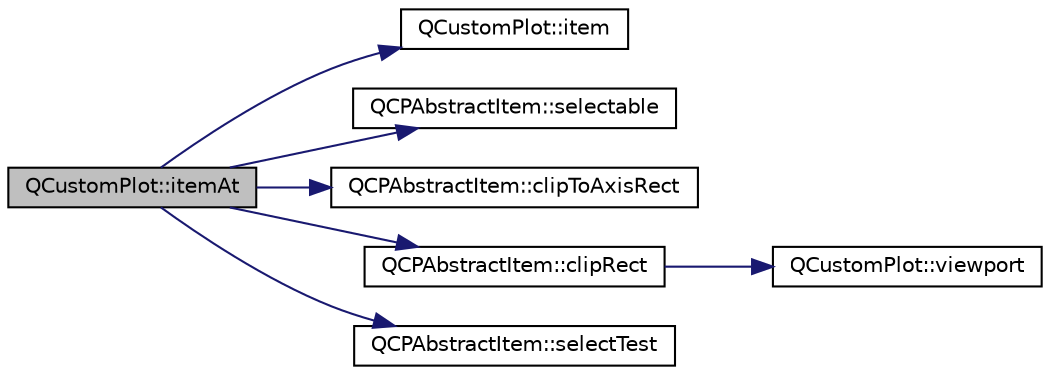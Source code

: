 digraph "QCustomPlot::itemAt"
{
  edge [fontname="Helvetica",fontsize="10",labelfontname="Helvetica",labelfontsize="10"];
  node [fontname="Helvetica",fontsize="10",shape=record];
  rankdir="LR";
  Node333 [label="QCustomPlot::itemAt",height=0.2,width=0.4,color="black", fillcolor="grey75", style="filled", fontcolor="black"];
  Node333 -> Node334 [color="midnightblue",fontsize="10",style="solid",fontname="Helvetica"];
  Node334 [label="QCustomPlot::item",height=0.2,width=0.4,color="black", fillcolor="white", style="filled",URL="$dd/d9b/class_q_custom_plot.html#a12eb2a283cf10a8a9176c01c0443e83e"];
  Node333 -> Node335 [color="midnightblue",fontsize="10",style="solid",fontname="Helvetica"];
  Node335 [label="QCPAbstractItem::selectable",height=0.2,width=0.4,color="black", fillcolor="white", style="filled",URL="$da/d6a/class_q_c_p_abstract_item.html#ae29aa489767352b40c4aaa7ea50c5582"];
  Node333 -> Node336 [color="midnightblue",fontsize="10",style="solid",fontname="Helvetica"];
  Node336 [label="QCPAbstractItem::clipToAxisRect",height=0.2,width=0.4,color="black", fillcolor="white", style="filled",URL="$da/d6a/class_q_c_p_abstract_item.html#a42715ad5f3d7fca6854025fa5636f436"];
  Node333 -> Node337 [color="midnightblue",fontsize="10",style="solid",fontname="Helvetica"];
  Node337 [label="QCPAbstractItem::clipRect",height=0.2,width=0.4,color="black", fillcolor="white", style="filled",URL="$da/d6a/class_q_c_p_abstract_item.html#a550ecff39195d9ff3d5cf239eb802ea7"];
  Node337 -> Node338 [color="midnightblue",fontsize="10",style="solid",fontname="Helvetica"];
  Node338 [label="QCustomPlot::viewport",height=0.2,width=0.4,color="black", fillcolor="white", style="filled",URL="$dd/d9b/class_q_custom_plot.html#a19842409b18f556b256d05e97fffc670"];
  Node333 -> Node339 [color="midnightblue",fontsize="10",style="solid",fontname="Helvetica"];
  Node339 [label="QCPAbstractItem::selectTest",height=0.2,width=0.4,color="black", fillcolor="white", style="filled",URL="$da/d6a/class_q_c_p_abstract_item.html#a96d522d10ffc0413b9a366c6f7f0476b"];
}
